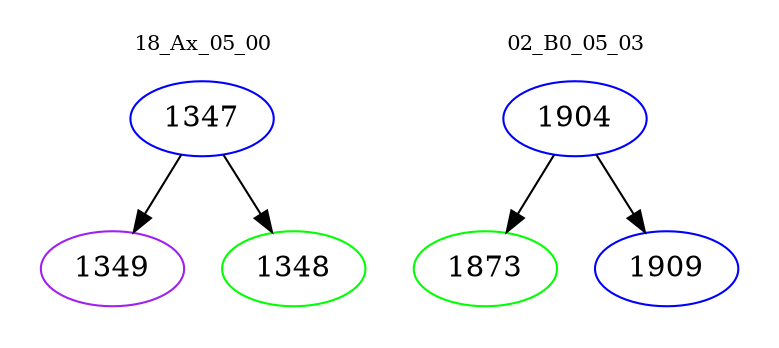 digraph{
subgraph cluster_0 {
color = white
label = "18_Ax_05_00";
fontsize=10;
T0_1347 [label="1347", color="blue"]
T0_1347 -> T0_1349 [color="black"]
T0_1349 [label="1349", color="purple"]
T0_1347 -> T0_1348 [color="black"]
T0_1348 [label="1348", color="green"]
}
subgraph cluster_1 {
color = white
label = "02_B0_05_03";
fontsize=10;
T1_1904 [label="1904", color="blue"]
T1_1904 -> T1_1873 [color="black"]
T1_1873 [label="1873", color="green"]
T1_1904 -> T1_1909 [color="black"]
T1_1909 [label="1909", color="blue"]
}
}
